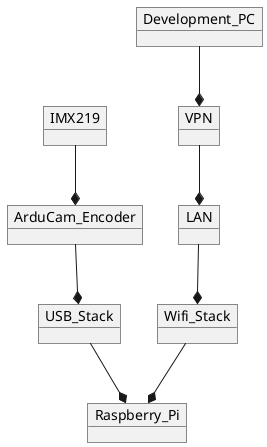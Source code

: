 @startuml Pi3BPlus

Object Raspberry_Pi
Object USB_Stack
Object Wifi_Stack
Object IMX219
Object ArduCam_Encoder
Object LAN
Object VPN
Object Development_PC


USB_Stack --* Raspberry_Pi
ArduCam_Encoder --* USB_Stack
Wifi_Stack --* Raspberry_Pi
IMX219 --* ArduCam_Encoder
LAN --* Wifi_Stack
VPN --* LAN
Development_PC --* VPN

@enduml